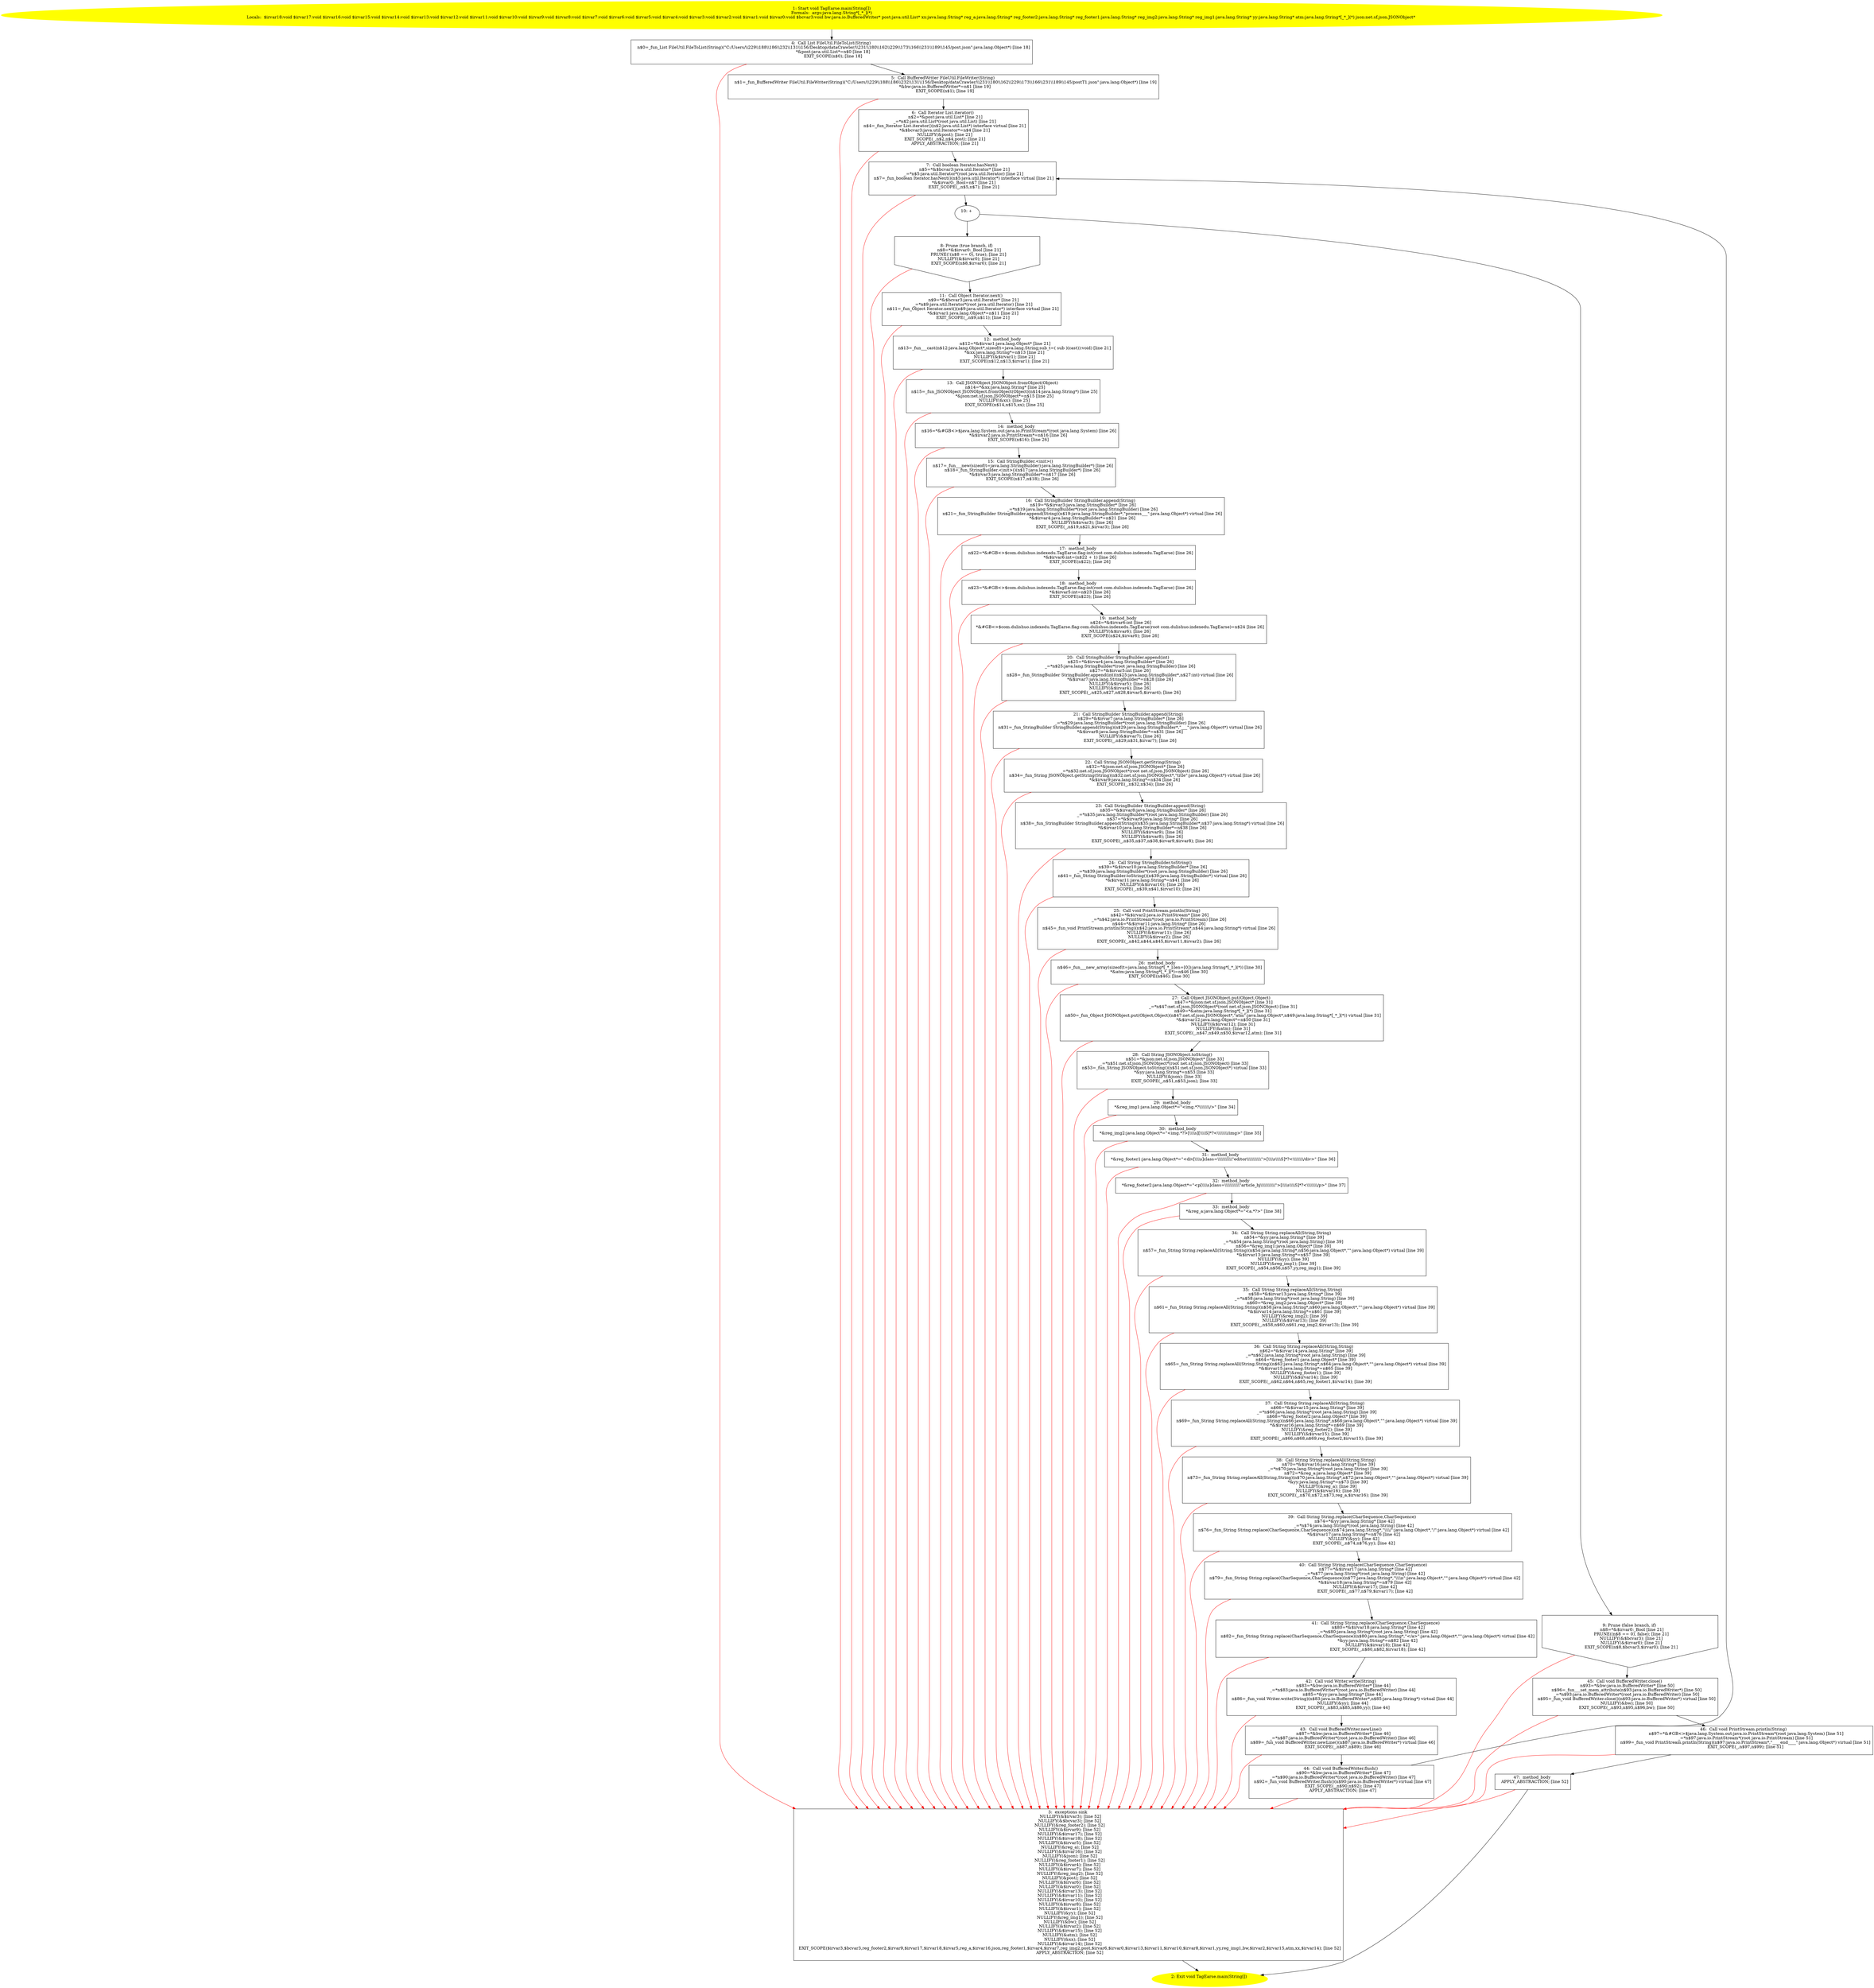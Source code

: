 /* @generated */
digraph cfg {
"com.dulishuo.indexedu.TagEarse.main(java.lang.String[]):void.7f8339c2aa1de65d2ee0677dfab928bf_1" [label="1: Start void TagEarse.main(String[])\nFormals:  args:java.lang.String*[_*_](*)\nLocals:  $irvar18:void $irvar17:void $irvar16:void $irvar15:void $irvar14:void $irvar13:void $irvar12:void $irvar11:void $irvar10:void $irvar9:void $irvar8:void $irvar7:void $irvar6:void $irvar5:void $irvar4:void $irvar3:void $irvar2:void $irvar1:void $irvar0:void $bcvar3:void bw:java.io.BufferedWriter* post:java.util.List* xx:java.lang.String* reg_a:java.lang.String* reg_footer2:java.lang.String* reg_footer1:java.lang.String* reg_img2:java.lang.String* reg_img1:java.lang.String* yy:java.lang.String* atm:java.lang.String*[_*_](*) json:net.sf.json.JSONObject* \n  " color=yellow style=filled]
	

	 "com.dulishuo.indexedu.TagEarse.main(java.lang.String[]):void.7f8339c2aa1de65d2ee0677dfab928bf_1" -> "com.dulishuo.indexedu.TagEarse.main(java.lang.String[]):void.7f8339c2aa1de65d2ee0677dfab928bf_4" ;
"com.dulishuo.indexedu.TagEarse.main(java.lang.String[]):void.7f8339c2aa1de65d2ee0677dfab928bf_2" [label="2: Exit void TagEarse.main(String[]) \n  " color=yellow style=filled]
	

"com.dulishuo.indexedu.TagEarse.main(java.lang.String[]):void.7f8339c2aa1de65d2ee0677dfab928bf_3" [label="3:  exceptions sink \n   NULLIFY(&$irvar3); [line 52]\n  NULLIFY(&$bcvar3); [line 52]\n  NULLIFY(&reg_footer2); [line 52]\n  NULLIFY(&$irvar9); [line 52]\n  NULLIFY(&$irvar17); [line 52]\n  NULLIFY(&$irvar18); [line 52]\n  NULLIFY(&$irvar5); [line 52]\n  NULLIFY(&reg_a); [line 52]\n  NULLIFY(&$irvar16); [line 52]\n  NULLIFY(&json); [line 52]\n  NULLIFY(&reg_footer1); [line 52]\n  NULLIFY(&$irvar4); [line 52]\n  NULLIFY(&$irvar7); [line 52]\n  NULLIFY(&reg_img2); [line 52]\n  NULLIFY(&post); [line 52]\n  NULLIFY(&$irvar6); [line 52]\n  NULLIFY(&$irvar0); [line 52]\n  NULLIFY(&$irvar13); [line 52]\n  NULLIFY(&$irvar11); [line 52]\n  NULLIFY(&$irvar10); [line 52]\n  NULLIFY(&$irvar8); [line 52]\n  NULLIFY(&$irvar1); [line 52]\n  NULLIFY(&yy); [line 52]\n  NULLIFY(&reg_img1); [line 52]\n  NULLIFY(&bw); [line 52]\n  NULLIFY(&$irvar2); [line 52]\n  NULLIFY(&$irvar15); [line 52]\n  NULLIFY(&atm); [line 52]\n  NULLIFY(&xx); [line 52]\n  NULLIFY(&$irvar14); [line 52]\n  EXIT_SCOPE($irvar3,$bcvar3,reg_footer2,$irvar9,$irvar17,$irvar18,$irvar5,reg_a,$irvar16,json,reg_footer1,$irvar4,$irvar7,reg_img2,post,$irvar6,$irvar0,$irvar13,$irvar11,$irvar10,$irvar8,$irvar1,yy,reg_img1,bw,$irvar2,$irvar15,atm,xx,$irvar14); [line 52]\n  APPLY_ABSTRACTION; [line 52]\n " shape="box"]
	

	 "com.dulishuo.indexedu.TagEarse.main(java.lang.String[]):void.7f8339c2aa1de65d2ee0677dfab928bf_3" -> "com.dulishuo.indexedu.TagEarse.main(java.lang.String[]):void.7f8339c2aa1de65d2ee0677dfab928bf_2" ;
"com.dulishuo.indexedu.TagEarse.main(java.lang.String[]):void.7f8339c2aa1de65d2ee0677dfab928bf_4" [label="4:  Call List FileUtil.FileToList(String) \n   n$0=_fun_List FileUtil.FileToList(String)(\"C:/Users/\\\\229\\\\188\\\\186\\\\232\\\\131\\\\156/Desktop/dataCrawler/\\\\231\\\\180\\\\162\\\\229\\\\173\\\\166\\\\231\\\\189\\\\145/post.json\":java.lang.Object*) [line 18]\n  *&post:java.util.List*=n$0 [line 18]\n  EXIT_SCOPE(n$0); [line 18]\n " shape="box"]
	

	 "com.dulishuo.indexedu.TagEarse.main(java.lang.String[]):void.7f8339c2aa1de65d2ee0677dfab928bf_4" -> "com.dulishuo.indexedu.TagEarse.main(java.lang.String[]):void.7f8339c2aa1de65d2ee0677dfab928bf_5" ;
	 "com.dulishuo.indexedu.TagEarse.main(java.lang.String[]):void.7f8339c2aa1de65d2ee0677dfab928bf_4" -> "com.dulishuo.indexedu.TagEarse.main(java.lang.String[]):void.7f8339c2aa1de65d2ee0677dfab928bf_3" [color="red" ];
"com.dulishuo.indexedu.TagEarse.main(java.lang.String[]):void.7f8339c2aa1de65d2ee0677dfab928bf_5" [label="5:  Call BufferedWriter FileUtil.FileWriter(String) \n   n$1=_fun_BufferedWriter FileUtil.FileWriter(String)(\"C:/Users/\\\\229\\\\188\\\\186\\\\232\\\\131\\\\156/Desktop/dataCrawler/\\\\231\\\\180\\\\162\\\\229\\\\173\\\\166\\\\231\\\\189\\\\145/postT1.json\":java.lang.Object*) [line 19]\n  *&bw:java.io.BufferedWriter*=n$1 [line 19]\n  EXIT_SCOPE(n$1); [line 19]\n " shape="box"]
	

	 "com.dulishuo.indexedu.TagEarse.main(java.lang.String[]):void.7f8339c2aa1de65d2ee0677dfab928bf_5" -> "com.dulishuo.indexedu.TagEarse.main(java.lang.String[]):void.7f8339c2aa1de65d2ee0677dfab928bf_6" ;
	 "com.dulishuo.indexedu.TagEarse.main(java.lang.String[]):void.7f8339c2aa1de65d2ee0677dfab928bf_5" -> "com.dulishuo.indexedu.TagEarse.main(java.lang.String[]):void.7f8339c2aa1de65d2ee0677dfab928bf_3" [color="red" ];
"com.dulishuo.indexedu.TagEarse.main(java.lang.String[]):void.7f8339c2aa1de65d2ee0677dfab928bf_6" [label="6:  Call Iterator List.iterator() \n   n$2=*&post:java.util.List* [line 21]\n  _=*n$2:java.util.List*(root java.util.List) [line 21]\n  n$4=_fun_Iterator List.iterator()(n$2:java.util.List*) interface virtual [line 21]\n  *&$bcvar3:java.util.Iterator*=n$4 [line 21]\n  NULLIFY(&post); [line 21]\n  EXIT_SCOPE(_,n$2,n$4,post); [line 21]\n  APPLY_ABSTRACTION; [line 21]\n " shape="box"]
	

	 "com.dulishuo.indexedu.TagEarse.main(java.lang.String[]):void.7f8339c2aa1de65d2ee0677dfab928bf_6" -> "com.dulishuo.indexedu.TagEarse.main(java.lang.String[]):void.7f8339c2aa1de65d2ee0677dfab928bf_7" ;
	 "com.dulishuo.indexedu.TagEarse.main(java.lang.String[]):void.7f8339c2aa1de65d2ee0677dfab928bf_6" -> "com.dulishuo.indexedu.TagEarse.main(java.lang.String[]):void.7f8339c2aa1de65d2ee0677dfab928bf_3" [color="red" ];
"com.dulishuo.indexedu.TagEarse.main(java.lang.String[]):void.7f8339c2aa1de65d2ee0677dfab928bf_7" [label="7:  Call boolean Iterator.hasNext() \n   n$5=*&$bcvar3:java.util.Iterator* [line 21]\n  _=*n$5:java.util.Iterator*(root java.util.Iterator) [line 21]\n  n$7=_fun_boolean Iterator.hasNext()(n$5:java.util.Iterator*) interface virtual [line 21]\n  *&$irvar0:_Bool=n$7 [line 21]\n  EXIT_SCOPE(_,n$5,n$7); [line 21]\n " shape="box"]
	

	 "com.dulishuo.indexedu.TagEarse.main(java.lang.String[]):void.7f8339c2aa1de65d2ee0677dfab928bf_7" -> "com.dulishuo.indexedu.TagEarse.main(java.lang.String[]):void.7f8339c2aa1de65d2ee0677dfab928bf_10" ;
	 "com.dulishuo.indexedu.TagEarse.main(java.lang.String[]):void.7f8339c2aa1de65d2ee0677dfab928bf_7" -> "com.dulishuo.indexedu.TagEarse.main(java.lang.String[]):void.7f8339c2aa1de65d2ee0677dfab928bf_3" [color="red" ];
"com.dulishuo.indexedu.TagEarse.main(java.lang.String[]):void.7f8339c2aa1de65d2ee0677dfab928bf_8" [label="8: Prune (true branch, if) \n   n$8=*&$irvar0:_Bool [line 21]\n  PRUNE(!(n$8 == 0), true); [line 21]\n  NULLIFY(&$irvar0); [line 21]\n  EXIT_SCOPE(n$8,$irvar0); [line 21]\n " shape="invhouse"]
	

	 "com.dulishuo.indexedu.TagEarse.main(java.lang.String[]):void.7f8339c2aa1de65d2ee0677dfab928bf_8" -> "com.dulishuo.indexedu.TagEarse.main(java.lang.String[]):void.7f8339c2aa1de65d2ee0677dfab928bf_11" ;
	 "com.dulishuo.indexedu.TagEarse.main(java.lang.String[]):void.7f8339c2aa1de65d2ee0677dfab928bf_8" -> "com.dulishuo.indexedu.TagEarse.main(java.lang.String[]):void.7f8339c2aa1de65d2ee0677dfab928bf_3" [color="red" ];
"com.dulishuo.indexedu.TagEarse.main(java.lang.String[]):void.7f8339c2aa1de65d2ee0677dfab928bf_9" [label="9: Prune (false branch, if) \n   n$8=*&$irvar0:_Bool [line 21]\n  PRUNE((n$8 == 0), false); [line 21]\n  NULLIFY(&$bcvar3); [line 21]\n  NULLIFY(&$irvar0); [line 21]\n  EXIT_SCOPE(n$8,$bcvar3,$irvar0); [line 21]\n " shape="invhouse"]
	

	 "com.dulishuo.indexedu.TagEarse.main(java.lang.String[]):void.7f8339c2aa1de65d2ee0677dfab928bf_9" -> "com.dulishuo.indexedu.TagEarse.main(java.lang.String[]):void.7f8339c2aa1de65d2ee0677dfab928bf_45" ;
	 "com.dulishuo.indexedu.TagEarse.main(java.lang.String[]):void.7f8339c2aa1de65d2ee0677dfab928bf_9" -> "com.dulishuo.indexedu.TagEarse.main(java.lang.String[]):void.7f8339c2aa1de65d2ee0677dfab928bf_3" [color="red" ];
"com.dulishuo.indexedu.TagEarse.main(java.lang.String[]):void.7f8339c2aa1de65d2ee0677dfab928bf_10" [label="10: + \n  " ]
	

	 "com.dulishuo.indexedu.TagEarse.main(java.lang.String[]):void.7f8339c2aa1de65d2ee0677dfab928bf_10" -> "com.dulishuo.indexedu.TagEarse.main(java.lang.String[]):void.7f8339c2aa1de65d2ee0677dfab928bf_8" ;
	 "com.dulishuo.indexedu.TagEarse.main(java.lang.String[]):void.7f8339c2aa1de65d2ee0677dfab928bf_10" -> "com.dulishuo.indexedu.TagEarse.main(java.lang.String[]):void.7f8339c2aa1de65d2ee0677dfab928bf_9" ;
"com.dulishuo.indexedu.TagEarse.main(java.lang.String[]):void.7f8339c2aa1de65d2ee0677dfab928bf_11" [label="11:  Call Object Iterator.next() \n   n$9=*&$bcvar3:java.util.Iterator* [line 21]\n  _=*n$9:java.util.Iterator*(root java.util.Iterator) [line 21]\n  n$11=_fun_Object Iterator.next()(n$9:java.util.Iterator*) interface virtual [line 21]\n  *&$irvar1:java.lang.Object*=n$11 [line 21]\n  EXIT_SCOPE(_,n$9,n$11); [line 21]\n " shape="box"]
	

	 "com.dulishuo.indexedu.TagEarse.main(java.lang.String[]):void.7f8339c2aa1de65d2ee0677dfab928bf_11" -> "com.dulishuo.indexedu.TagEarse.main(java.lang.String[]):void.7f8339c2aa1de65d2ee0677dfab928bf_12" ;
	 "com.dulishuo.indexedu.TagEarse.main(java.lang.String[]):void.7f8339c2aa1de65d2ee0677dfab928bf_11" -> "com.dulishuo.indexedu.TagEarse.main(java.lang.String[]):void.7f8339c2aa1de65d2ee0677dfab928bf_3" [color="red" ];
"com.dulishuo.indexedu.TagEarse.main(java.lang.String[]):void.7f8339c2aa1de65d2ee0677dfab928bf_12" [label="12:  method_body \n   n$12=*&$irvar1:java.lang.Object* [line 21]\n  n$13=_fun___cast(n$12:java.lang.Object*,sizeof(t=java.lang.String;sub_t=( sub )(cast)):void) [line 21]\n  *&xx:java.lang.String*=n$13 [line 21]\n  NULLIFY(&$irvar1); [line 21]\n  EXIT_SCOPE(n$12,n$13,$irvar1); [line 21]\n " shape="box"]
	

	 "com.dulishuo.indexedu.TagEarse.main(java.lang.String[]):void.7f8339c2aa1de65d2ee0677dfab928bf_12" -> "com.dulishuo.indexedu.TagEarse.main(java.lang.String[]):void.7f8339c2aa1de65d2ee0677dfab928bf_13" ;
	 "com.dulishuo.indexedu.TagEarse.main(java.lang.String[]):void.7f8339c2aa1de65d2ee0677dfab928bf_12" -> "com.dulishuo.indexedu.TagEarse.main(java.lang.String[]):void.7f8339c2aa1de65d2ee0677dfab928bf_3" [color="red" ];
"com.dulishuo.indexedu.TagEarse.main(java.lang.String[]):void.7f8339c2aa1de65d2ee0677dfab928bf_13" [label="13:  Call JSONObject JSONObject.fromObject(Object) \n   n$14=*&xx:java.lang.String* [line 25]\n  n$15=_fun_JSONObject JSONObject.fromObject(Object)(n$14:java.lang.String*) [line 25]\n  *&json:net.sf.json.JSONObject*=n$15 [line 25]\n  NULLIFY(&xx); [line 25]\n  EXIT_SCOPE(n$14,n$15,xx); [line 25]\n " shape="box"]
	

	 "com.dulishuo.indexedu.TagEarse.main(java.lang.String[]):void.7f8339c2aa1de65d2ee0677dfab928bf_13" -> "com.dulishuo.indexedu.TagEarse.main(java.lang.String[]):void.7f8339c2aa1de65d2ee0677dfab928bf_14" ;
	 "com.dulishuo.indexedu.TagEarse.main(java.lang.String[]):void.7f8339c2aa1de65d2ee0677dfab928bf_13" -> "com.dulishuo.indexedu.TagEarse.main(java.lang.String[]):void.7f8339c2aa1de65d2ee0677dfab928bf_3" [color="red" ];
"com.dulishuo.indexedu.TagEarse.main(java.lang.String[]):void.7f8339c2aa1de65d2ee0677dfab928bf_14" [label="14:  method_body \n   n$16=*&#GB<>$java.lang.System.out:java.io.PrintStream*(root java.lang.System) [line 26]\n  *&$irvar2:java.io.PrintStream*=n$16 [line 26]\n  EXIT_SCOPE(n$16); [line 26]\n " shape="box"]
	

	 "com.dulishuo.indexedu.TagEarse.main(java.lang.String[]):void.7f8339c2aa1de65d2ee0677dfab928bf_14" -> "com.dulishuo.indexedu.TagEarse.main(java.lang.String[]):void.7f8339c2aa1de65d2ee0677dfab928bf_15" ;
	 "com.dulishuo.indexedu.TagEarse.main(java.lang.String[]):void.7f8339c2aa1de65d2ee0677dfab928bf_14" -> "com.dulishuo.indexedu.TagEarse.main(java.lang.String[]):void.7f8339c2aa1de65d2ee0677dfab928bf_3" [color="red" ];
"com.dulishuo.indexedu.TagEarse.main(java.lang.String[]):void.7f8339c2aa1de65d2ee0677dfab928bf_15" [label="15:  Call StringBuilder.<init>() \n   n$17=_fun___new(sizeof(t=java.lang.StringBuilder):java.lang.StringBuilder*) [line 26]\n  n$18=_fun_StringBuilder.<init>()(n$17:java.lang.StringBuilder*) [line 26]\n  *&$irvar3:java.lang.StringBuilder*=n$17 [line 26]\n  EXIT_SCOPE(n$17,n$18); [line 26]\n " shape="box"]
	

	 "com.dulishuo.indexedu.TagEarse.main(java.lang.String[]):void.7f8339c2aa1de65d2ee0677dfab928bf_15" -> "com.dulishuo.indexedu.TagEarse.main(java.lang.String[]):void.7f8339c2aa1de65d2ee0677dfab928bf_16" ;
	 "com.dulishuo.indexedu.TagEarse.main(java.lang.String[]):void.7f8339c2aa1de65d2ee0677dfab928bf_15" -> "com.dulishuo.indexedu.TagEarse.main(java.lang.String[]):void.7f8339c2aa1de65d2ee0677dfab928bf_3" [color="red" ];
"com.dulishuo.indexedu.TagEarse.main(java.lang.String[]):void.7f8339c2aa1de65d2ee0677dfab928bf_16" [label="16:  Call StringBuilder StringBuilder.append(String) \n   n$19=*&$irvar3:java.lang.StringBuilder* [line 26]\n  _=*n$19:java.lang.StringBuilder*(root java.lang.StringBuilder) [line 26]\n  n$21=_fun_StringBuilder StringBuilder.append(String)(n$19:java.lang.StringBuilder*,\"process___\":java.lang.Object*) virtual [line 26]\n  *&$irvar4:java.lang.StringBuilder*=n$21 [line 26]\n  NULLIFY(&$irvar3); [line 26]\n  EXIT_SCOPE(_,n$19,n$21,$irvar3); [line 26]\n " shape="box"]
	

	 "com.dulishuo.indexedu.TagEarse.main(java.lang.String[]):void.7f8339c2aa1de65d2ee0677dfab928bf_16" -> "com.dulishuo.indexedu.TagEarse.main(java.lang.String[]):void.7f8339c2aa1de65d2ee0677dfab928bf_17" ;
	 "com.dulishuo.indexedu.TagEarse.main(java.lang.String[]):void.7f8339c2aa1de65d2ee0677dfab928bf_16" -> "com.dulishuo.indexedu.TagEarse.main(java.lang.String[]):void.7f8339c2aa1de65d2ee0677dfab928bf_3" [color="red" ];
"com.dulishuo.indexedu.TagEarse.main(java.lang.String[]):void.7f8339c2aa1de65d2ee0677dfab928bf_17" [label="17:  method_body \n   n$22=*&#GB<>$com.dulishuo.indexedu.TagEarse.flag:int(root com.dulishuo.indexedu.TagEarse) [line 26]\n  *&$irvar6:int=(n$22 + 1) [line 26]\n  EXIT_SCOPE(n$22); [line 26]\n " shape="box"]
	

	 "com.dulishuo.indexedu.TagEarse.main(java.lang.String[]):void.7f8339c2aa1de65d2ee0677dfab928bf_17" -> "com.dulishuo.indexedu.TagEarse.main(java.lang.String[]):void.7f8339c2aa1de65d2ee0677dfab928bf_18" ;
	 "com.dulishuo.indexedu.TagEarse.main(java.lang.String[]):void.7f8339c2aa1de65d2ee0677dfab928bf_17" -> "com.dulishuo.indexedu.TagEarse.main(java.lang.String[]):void.7f8339c2aa1de65d2ee0677dfab928bf_3" [color="red" ];
"com.dulishuo.indexedu.TagEarse.main(java.lang.String[]):void.7f8339c2aa1de65d2ee0677dfab928bf_18" [label="18:  method_body \n   n$23=*&#GB<>$com.dulishuo.indexedu.TagEarse.flag:int(root com.dulishuo.indexedu.TagEarse) [line 26]\n  *&$irvar5:int=n$23 [line 26]\n  EXIT_SCOPE(n$23); [line 26]\n " shape="box"]
	

	 "com.dulishuo.indexedu.TagEarse.main(java.lang.String[]):void.7f8339c2aa1de65d2ee0677dfab928bf_18" -> "com.dulishuo.indexedu.TagEarse.main(java.lang.String[]):void.7f8339c2aa1de65d2ee0677dfab928bf_19" ;
	 "com.dulishuo.indexedu.TagEarse.main(java.lang.String[]):void.7f8339c2aa1de65d2ee0677dfab928bf_18" -> "com.dulishuo.indexedu.TagEarse.main(java.lang.String[]):void.7f8339c2aa1de65d2ee0677dfab928bf_3" [color="red" ];
"com.dulishuo.indexedu.TagEarse.main(java.lang.String[]):void.7f8339c2aa1de65d2ee0677dfab928bf_19" [label="19:  method_body \n   n$24=*&$irvar6:int [line 26]\n  *&#GB<>$com.dulishuo.indexedu.TagEarse.flag:com.dulishuo.indexedu.TagEarse(root com.dulishuo.indexedu.TagEarse)=n$24 [line 26]\n  NULLIFY(&$irvar6); [line 26]\n  EXIT_SCOPE(n$24,$irvar6); [line 26]\n " shape="box"]
	

	 "com.dulishuo.indexedu.TagEarse.main(java.lang.String[]):void.7f8339c2aa1de65d2ee0677dfab928bf_19" -> "com.dulishuo.indexedu.TagEarse.main(java.lang.String[]):void.7f8339c2aa1de65d2ee0677dfab928bf_20" ;
	 "com.dulishuo.indexedu.TagEarse.main(java.lang.String[]):void.7f8339c2aa1de65d2ee0677dfab928bf_19" -> "com.dulishuo.indexedu.TagEarse.main(java.lang.String[]):void.7f8339c2aa1de65d2ee0677dfab928bf_3" [color="red" ];
"com.dulishuo.indexedu.TagEarse.main(java.lang.String[]):void.7f8339c2aa1de65d2ee0677dfab928bf_20" [label="20:  Call StringBuilder StringBuilder.append(int) \n   n$25=*&$irvar4:java.lang.StringBuilder* [line 26]\n  _=*n$25:java.lang.StringBuilder*(root java.lang.StringBuilder) [line 26]\n  n$27=*&$irvar5:int [line 26]\n  n$28=_fun_StringBuilder StringBuilder.append(int)(n$25:java.lang.StringBuilder*,n$27:int) virtual [line 26]\n  *&$irvar7:java.lang.StringBuilder*=n$28 [line 26]\n  NULLIFY(&$irvar5); [line 26]\n  NULLIFY(&$irvar4); [line 26]\n  EXIT_SCOPE(_,n$25,n$27,n$28,$irvar5,$irvar4); [line 26]\n " shape="box"]
	

	 "com.dulishuo.indexedu.TagEarse.main(java.lang.String[]):void.7f8339c2aa1de65d2ee0677dfab928bf_20" -> "com.dulishuo.indexedu.TagEarse.main(java.lang.String[]):void.7f8339c2aa1de65d2ee0677dfab928bf_21" ;
	 "com.dulishuo.indexedu.TagEarse.main(java.lang.String[]):void.7f8339c2aa1de65d2ee0677dfab928bf_20" -> "com.dulishuo.indexedu.TagEarse.main(java.lang.String[]):void.7f8339c2aa1de65d2ee0677dfab928bf_3" [color="red" ];
"com.dulishuo.indexedu.TagEarse.main(java.lang.String[]):void.7f8339c2aa1de65d2ee0677dfab928bf_21" [label="21:  Call StringBuilder StringBuilder.append(String) \n   n$29=*&$irvar7:java.lang.StringBuilder* [line 26]\n  _=*n$29:java.lang.StringBuilder*(root java.lang.StringBuilder) [line 26]\n  n$31=_fun_StringBuilder StringBuilder.append(String)(n$29:java.lang.StringBuilder*,\"___\":java.lang.Object*) virtual [line 26]\n  *&$irvar8:java.lang.StringBuilder*=n$31 [line 26]\n  NULLIFY(&$irvar7); [line 26]\n  EXIT_SCOPE(_,n$29,n$31,$irvar7); [line 26]\n " shape="box"]
	

	 "com.dulishuo.indexedu.TagEarse.main(java.lang.String[]):void.7f8339c2aa1de65d2ee0677dfab928bf_21" -> "com.dulishuo.indexedu.TagEarse.main(java.lang.String[]):void.7f8339c2aa1de65d2ee0677dfab928bf_22" ;
	 "com.dulishuo.indexedu.TagEarse.main(java.lang.String[]):void.7f8339c2aa1de65d2ee0677dfab928bf_21" -> "com.dulishuo.indexedu.TagEarse.main(java.lang.String[]):void.7f8339c2aa1de65d2ee0677dfab928bf_3" [color="red" ];
"com.dulishuo.indexedu.TagEarse.main(java.lang.String[]):void.7f8339c2aa1de65d2ee0677dfab928bf_22" [label="22:  Call String JSONObject.getString(String) \n   n$32=*&json:net.sf.json.JSONObject* [line 26]\n  _=*n$32:net.sf.json.JSONObject*(root net.sf.json.JSONObject) [line 26]\n  n$34=_fun_String JSONObject.getString(String)(n$32:net.sf.json.JSONObject*,\"title\":java.lang.Object*) virtual [line 26]\n  *&$irvar9:java.lang.String*=n$34 [line 26]\n  EXIT_SCOPE(_,n$32,n$34); [line 26]\n " shape="box"]
	

	 "com.dulishuo.indexedu.TagEarse.main(java.lang.String[]):void.7f8339c2aa1de65d2ee0677dfab928bf_22" -> "com.dulishuo.indexedu.TagEarse.main(java.lang.String[]):void.7f8339c2aa1de65d2ee0677dfab928bf_23" ;
	 "com.dulishuo.indexedu.TagEarse.main(java.lang.String[]):void.7f8339c2aa1de65d2ee0677dfab928bf_22" -> "com.dulishuo.indexedu.TagEarse.main(java.lang.String[]):void.7f8339c2aa1de65d2ee0677dfab928bf_3" [color="red" ];
"com.dulishuo.indexedu.TagEarse.main(java.lang.String[]):void.7f8339c2aa1de65d2ee0677dfab928bf_23" [label="23:  Call StringBuilder StringBuilder.append(String) \n   n$35=*&$irvar8:java.lang.StringBuilder* [line 26]\n  _=*n$35:java.lang.StringBuilder*(root java.lang.StringBuilder) [line 26]\n  n$37=*&$irvar9:java.lang.String* [line 26]\n  n$38=_fun_StringBuilder StringBuilder.append(String)(n$35:java.lang.StringBuilder*,n$37:java.lang.String*) virtual [line 26]\n  *&$irvar10:java.lang.StringBuilder*=n$38 [line 26]\n  NULLIFY(&$irvar9); [line 26]\n  NULLIFY(&$irvar8); [line 26]\n  EXIT_SCOPE(_,n$35,n$37,n$38,$irvar9,$irvar8); [line 26]\n " shape="box"]
	

	 "com.dulishuo.indexedu.TagEarse.main(java.lang.String[]):void.7f8339c2aa1de65d2ee0677dfab928bf_23" -> "com.dulishuo.indexedu.TagEarse.main(java.lang.String[]):void.7f8339c2aa1de65d2ee0677dfab928bf_24" ;
	 "com.dulishuo.indexedu.TagEarse.main(java.lang.String[]):void.7f8339c2aa1de65d2ee0677dfab928bf_23" -> "com.dulishuo.indexedu.TagEarse.main(java.lang.String[]):void.7f8339c2aa1de65d2ee0677dfab928bf_3" [color="red" ];
"com.dulishuo.indexedu.TagEarse.main(java.lang.String[]):void.7f8339c2aa1de65d2ee0677dfab928bf_24" [label="24:  Call String StringBuilder.toString() \n   n$39=*&$irvar10:java.lang.StringBuilder* [line 26]\n  _=*n$39:java.lang.StringBuilder*(root java.lang.StringBuilder) [line 26]\n  n$41=_fun_String StringBuilder.toString()(n$39:java.lang.StringBuilder*) virtual [line 26]\n  *&$irvar11:java.lang.String*=n$41 [line 26]\n  NULLIFY(&$irvar10); [line 26]\n  EXIT_SCOPE(_,n$39,n$41,$irvar10); [line 26]\n " shape="box"]
	

	 "com.dulishuo.indexedu.TagEarse.main(java.lang.String[]):void.7f8339c2aa1de65d2ee0677dfab928bf_24" -> "com.dulishuo.indexedu.TagEarse.main(java.lang.String[]):void.7f8339c2aa1de65d2ee0677dfab928bf_25" ;
	 "com.dulishuo.indexedu.TagEarse.main(java.lang.String[]):void.7f8339c2aa1de65d2ee0677dfab928bf_24" -> "com.dulishuo.indexedu.TagEarse.main(java.lang.String[]):void.7f8339c2aa1de65d2ee0677dfab928bf_3" [color="red" ];
"com.dulishuo.indexedu.TagEarse.main(java.lang.String[]):void.7f8339c2aa1de65d2ee0677dfab928bf_25" [label="25:  Call void PrintStream.println(String) \n   n$42=*&$irvar2:java.io.PrintStream* [line 26]\n  _=*n$42:java.io.PrintStream*(root java.io.PrintStream) [line 26]\n  n$44=*&$irvar11:java.lang.String* [line 26]\n  n$45=_fun_void PrintStream.println(String)(n$42:java.io.PrintStream*,n$44:java.lang.String*) virtual [line 26]\n  NULLIFY(&$irvar11); [line 26]\n  NULLIFY(&$irvar2); [line 26]\n  EXIT_SCOPE(_,n$42,n$44,n$45,$irvar11,$irvar2); [line 26]\n " shape="box"]
	

	 "com.dulishuo.indexedu.TagEarse.main(java.lang.String[]):void.7f8339c2aa1de65d2ee0677dfab928bf_25" -> "com.dulishuo.indexedu.TagEarse.main(java.lang.String[]):void.7f8339c2aa1de65d2ee0677dfab928bf_26" ;
	 "com.dulishuo.indexedu.TagEarse.main(java.lang.String[]):void.7f8339c2aa1de65d2ee0677dfab928bf_25" -> "com.dulishuo.indexedu.TagEarse.main(java.lang.String[]):void.7f8339c2aa1de65d2ee0677dfab928bf_3" [color="red" ];
"com.dulishuo.indexedu.TagEarse.main(java.lang.String[]):void.7f8339c2aa1de65d2ee0677dfab928bf_26" [label="26:  method_body \n   n$46=_fun___new_array(sizeof(t=java.lang.String*[_*_];len=[0]):java.lang.String*[_*_](*)) [line 30]\n  *&atm:java.lang.String*[_*_](*)=n$46 [line 30]\n  EXIT_SCOPE(n$46); [line 30]\n " shape="box"]
	

	 "com.dulishuo.indexedu.TagEarse.main(java.lang.String[]):void.7f8339c2aa1de65d2ee0677dfab928bf_26" -> "com.dulishuo.indexedu.TagEarse.main(java.lang.String[]):void.7f8339c2aa1de65d2ee0677dfab928bf_27" ;
	 "com.dulishuo.indexedu.TagEarse.main(java.lang.String[]):void.7f8339c2aa1de65d2ee0677dfab928bf_26" -> "com.dulishuo.indexedu.TagEarse.main(java.lang.String[]):void.7f8339c2aa1de65d2ee0677dfab928bf_3" [color="red" ];
"com.dulishuo.indexedu.TagEarse.main(java.lang.String[]):void.7f8339c2aa1de65d2ee0677dfab928bf_27" [label="27:  Call Object JSONObject.put(Object,Object) \n   n$47=*&json:net.sf.json.JSONObject* [line 31]\n  _=*n$47:net.sf.json.JSONObject*(root net.sf.json.JSONObject) [line 31]\n  n$49=*&atm:java.lang.String*[_*_](*) [line 31]\n  n$50=_fun_Object JSONObject.put(Object,Object)(n$47:net.sf.json.JSONObject*,\"atm\":java.lang.Object*,n$49:java.lang.String*[_*_](*)) virtual [line 31]\n  *&$irvar12:java.lang.Object*=n$50 [line 31]\n  NULLIFY(&$irvar12); [line 31]\n  NULLIFY(&atm); [line 31]\n  EXIT_SCOPE(_,n$47,n$49,n$50,$irvar12,atm); [line 31]\n " shape="box"]
	

	 "com.dulishuo.indexedu.TagEarse.main(java.lang.String[]):void.7f8339c2aa1de65d2ee0677dfab928bf_27" -> "com.dulishuo.indexedu.TagEarse.main(java.lang.String[]):void.7f8339c2aa1de65d2ee0677dfab928bf_28" ;
	 "com.dulishuo.indexedu.TagEarse.main(java.lang.String[]):void.7f8339c2aa1de65d2ee0677dfab928bf_27" -> "com.dulishuo.indexedu.TagEarse.main(java.lang.String[]):void.7f8339c2aa1de65d2ee0677dfab928bf_3" [color="red" ];
"com.dulishuo.indexedu.TagEarse.main(java.lang.String[]):void.7f8339c2aa1de65d2ee0677dfab928bf_28" [label="28:  Call String JSONObject.toString() \n   n$51=*&json:net.sf.json.JSONObject* [line 33]\n  _=*n$51:net.sf.json.JSONObject*(root net.sf.json.JSONObject) [line 33]\n  n$53=_fun_String JSONObject.toString()(n$51:net.sf.json.JSONObject*) virtual [line 33]\n  *&yy:java.lang.String*=n$53 [line 33]\n  NULLIFY(&json); [line 33]\n  EXIT_SCOPE(_,n$51,n$53,json); [line 33]\n " shape="box"]
	

	 "com.dulishuo.indexedu.TagEarse.main(java.lang.String[]):void.7f8339c2aa1de65d2ee0677dfab928bf_28" -> "com.dulishuo.indexedu.TagEarse.main(java.lang.String[]):void.7f8339c2aa1de65d2ee0677dfab928bf_29" ;
	 "com.dulishuo.indexedu.TagEarse.main(java.lang.String[]):void.7f8339c2aa1de65d2ee0677dfab928bf_28" -> "com.dulishuo.indexedu.TagEarse.main(java.lang.String[]):void.7f8339c2aa1de65d2ee0677dfab928bf_3" [color="red" ];
"com.dulishuo.indexedu.TagEarse.main(java.lang.String[]):void.7f8339c2aa1de65d2ee0677dfab928bf_29" [label="29:  method_body \n   *&reg_img1:java.lang.Object*=\"<img.*?\\\\\\\\\\\\\\\\/>\" [line 34]\n " shape="box"]
	

	 "com.dulishuo.indexedu.TagEarse.main(java.lang.String[]):void.7f8339c2aa1de65d2ee0677dfab928bf_29" -> "com.dulishuo.indexedu.TagEarse.main(java.lang.String[]):void.7f8339c2aa1de65d2ee0677dfab928bf_30" ;
	 "com.dulishuo.indexedu.TagEarse.main(java.lang.String[]):void.7f8339c2aa1de65d2ee0677dfab928bf_29" -> "com.dulishuo.indexedu.TagEarse.main(java.lang.String[]):void.7f8339c2aa1de65d2ee0677dfab928bf_3" [color="red" ];
"com.dulishuo.indexedu.TagEarse.main(java.lang.String[]):void.7f8339c2aa1de65d2ee0677dfab928bf_30" [label="30:  method_body \n   *&reg_img2:java.lang.Object*=\"<img.*?>[\\\\\\\\s][\\\\\\\\S]*?<\\\\\\\\\\\\\\\\/img>\" [line 35]\n " shape="box"]
	

	 "com.dulishuo.indexedu.TagEarse.main(java.lang.String[]):void.7f8339c2aa1de65d2ee0677dfab928bf_30" -> "com.dulishuo.indexedu.TagEarse.main(java.lang.String[]):void.7f8339c2aa1de65d2ee0677dfab928bf_31" ;
	 "com.dulishuo.indexedu.TagEarse.main(java.lang.String[]):void.7f8339c2aa1de65d2ee0677dfab928bf_30" -> "com.dulishuo.indexedu.TagEarse.main(java.lang.String[]):void.7f8339c2aa1de65d2ee0677dfab928bf_3" [color="red" ];
"com.dulishuo.indexedu.TagEarse.main(java.lang.String[]):void.7f8339c2aa1de65d2ee0677dfab928bf_31" [label="31:  method_body \n   *&reg_footer1:java.lang.Object*=\"<div[\\\\\\\\s]class=\\\\\\\\\\\\\\\\\\\\\\\"editor\\\\\\\\\\\\\\\\\\\\\\\">[\\\\\\\\s\\\\\\\\S]*?<\\\\\\\\\\\\\\\\/div>\" [line 36]\n " shape="box"]
	

	 "com.dulishuo.indexedu.TagEarse.main(java.lang.String[]):void.7f8339c2aa1de65d2ee0677dfab928bf_31" -> "com.dulishuo.indexedu.TagEarse.main(java.lang.String[]):void.7f8339c2aa1de65d2ee0677dfab928bf_32" ;
	 "com.dulishuo.indexedu.TagEarse.main(java.lang.String[]):void.7f8339c2aa1de65d2ee0677dfab928bf_31" -> "com.dulishuo.indexedu.TagEarse.main(java.lang.String[]):void.7f8339c2aa1de65d2ee0677dfab928bf_3" [color="red" ];
"com.dulishuo.indexedu.TagEarse.main(java.lang.String[]):void.7f8339c2aa1de65d2ee0677dfab928bf_32" [label="32:  method_body \n   *&reg_footer2:java.lang.Object*=\"<p[\\\\\\\\s]class=\\\\\\\\\\\\\\\\\\\\\\\"article_bj\\\\\\\\\\\\\\\\\\\\\\\">[\\\\\\\\s\\\\\\\\S]*?<\\\\\\\\\\\\\\\\/p>\" [line 37]\n " shape="box"]
	

	 "com.dulishuo.indexedu.TagEarse.main(java.lang.String[]):void.7f8339c2aa1de65d2ee0677dfab928bf_32" -> "com.dulishuo.indexedu.TagEarse.main(java.lang.String[]):void.7f8339c2aa1de65d2ee0677dfab928bf_33" ;
	 "com.dulishuo.indexedu.TagEarse.main(java.lang.String[]):void.7f8339c2aa1de65d2ee0677dfab928bf_32" -> "com.dulishuo.indexedu.TagEarse.main(java.lang.String[]):void.7f8339c2aa1de65d2ee0677dfab928bf_3" [color="red" ];
"com.dulishuo.indexedu.TagEarse.main(java.lang.String[]):void.7f8339c2aa1de65d2ee0677dfab928bf_33" [label="33:  method_body \n   *&reg_a:java.lang.Object*=\"<a.*?>\" [line 38]\n " shape="box"]
	

	 "com.dulishuo.indexedu.TagEarse.main(java.lang.String[]):void.7f8339c2aa1de65d2ee0677dfab928bf_33" -> "com.dulishuo.indexedu.TagEarse.main(java.lang.String[]):void.7f8339c2aa1de65d2ee0677dfab928bf_34" ;
	 "com.dulishuo.indexedu.TagEarse.main(java.lang.String[]):void.7f8339c2aa1de65d2ee0677dfab928bf_33" -> "com.dulishuo.indexedu.TagEarse.main(java.lang.String[]):void.7f8339c2aa1de65d2ee0677dfab928bf_3" [color="red" ];
"com.dulishuo.indexedu.TagEarse.main(java.lang.String[]):void.7f8339c2aa1de65d2ee0677dfab928bf_34" [label="34:  Call String String.replaceAll(String,String) \n   n$54=*&yy:java.lang.String* [line 39]\n  _=*n$54:java.lang.String*(root java.lang.String) [line 39]\n  n$56=*&reg_img1:java.lang.Object* [line 39]\n  n$57=_fun_String String.replaceAll(String,String)(n$54:java.lang.String*,n$56:java.lang.Object*,\"\":java.lang.Object*) virtual [line 39]\n  *&$irvar13:java.lang.String*=n$57 [line 39]\n  NULLIFY(&yy); [line 39]\n  NULLIFY(&reg_img1); [line 39]\n  EXIT_SCOPE(_,n$54,n$56,n$57,yy,reg_img1); [line 39]\n " shape="box"]
	

	 "com.dulishuo.indexedu.TagEarse.main(java.lang.String[]):void.7f8339c2aa1de65d2ee0677dfab928bf_34" -> "com.dulishuo.indexedu.TagEarse.main(java.lang.String[]):void.7f8339c2aa1de65d2ee0677dfab928bf_35" ;
	 "com.dulishuo.indexedu.TagEarse.main(java.lang.String[]):void.7f8339c2aa1de65d2ee0677dfab928bf_34" -> "com.dulishuo.indexedu.TagEarse.main(java.lang.String[]):void.7f8339c2aa1de65d2ee0677dfab928bf_3" [color="red" ];
"com.dulishuo.indexedu.TagEarse.main(java.lang.String[]):void.7f8339c2aa1de65d2ee0677dfab928bf_35" [label="35:  Call String String.replaceAll(String,String) \n   n$58=*&$irvar13:java.lang.String* [line 39]\n  _=*n$58:java.lang.String*(root java.lang.String) [line 39]\n  n$60=*&reg_img2:java.lang.Object* [line 39]\n  n$61=_fun_String String.replaceAll(String,String)(n$58:java.lang.String*,n$60:java.lang.Object*,\"\":java.lang.Object*) virtual [line 39]\n  *&$irvar14:java.lang.String*=n$61 [line 39]\n  NULLIFY(&reg_img2); [line 39]\n  NULLIFY(&$irvar13); [line 39]\n  EXIT_SCOPE(_,n$58,n$60,n$61,reg_img2,$irvar13); [line 39]\n " shape="box"]
	

	 "com.dulishuo.indexedu.TagEarse.main(java.lang.String[]):void.7f8339c2aa1de65d2ee0677dfab928bf_35" -> "com.dulishuo.indexedu.TagEarse.main(java.lang.String[]):void.7f8339c2aa1de65d2ee0677dfab928bf_36" ;
	 "com.dulishuo.indexedu.TagEarse.main(java.lang.String[]):void.7f8339c2aa1de65d2ee0677dfab928bf_35" -> "com.dulishuo.indexedu.TagEarse.main(java.lang.String[]):void.7f8339c2aa1de65d2ee0677dfab928bf_3" [color="red" ];
"com.dulishuo.indexedu.TagEarse.main(java.lang.String[]):void.7f8339c2aa1de65d2ee0677dfab928bf_36" [label="36:  Call String String.replaceAll(String,String) \n   n$62=*&$irvar14:java.lang.String* [line 39]\n  _=*n$62:java.lang.String*(root java.lang.String) [line 39]\n  n$64=*&reg_footer1:java.lang.Object* [line 39]\n  n$65=_fun_String String.replaceAll(String,String)(n$62:java.lang.String*,n$64:java.lang.Object*,\"\":java.lang.Object*) virtual [line 39]\n  *&$irvar15:java.lang.String*=n$65 [line 39]\n  NULLIFY(&reg_footer1); [line 39]\n  NULLIFY(&$irvar14); [line 39]\n  EXIT_SCOPE(_,n$62,n$64,n$65,reg_footer1,$irvar14); [line 39]\n " shape="box"]
	

	 "com.dulishuo.indexedu.TagEarse.main(java.lang.String[]):void.7f8339c2aa1de65d2ee0677dfab928bf_36" -> "com.dulishuo.indexedu.TagEarse.main(java.lang.String[]):void.7f8339c2aa1de65d2ee0677dfab928bf_37" ;
	 "com.dulishuo.indexedu.TagEarse.main(java.lang.String[]):void.7f8339c2aa1de65d2ee0677dfab928bf_36" -> "com.dulishuo.indexedu.TagEarse.main(java.lang.String[]):void.7f8339c2aa1de65d2ee0677dfab928bf_3" [color="red" ];
"com.dulishuo.indexedu.TagEarse.main(java.lang.String[]):void.7f8339c2aa1de65d2ee0677dfab928bf_37" [label="37:  Call String String.replaceAll(String,String) \n   n$66=*&$irvar15:java.lang.String* [line 39]\n  _=*n$66:java.lang.String*(root java.lang.String) [line 39]\n  n$68=*&reg_footer2:java.lang.Object* [line 39]\n  n$69=_fun_String String.replaceAll(String,String)(n$66:java.lang.String*,n$68:java.lang.Object*,\"\":java.lang.Object*) virtual [line 39]\n  *&$irvar16:java.lang.String*=n$69 [line 39]\n  NULLIFY(&reg_footer2); [line 39]\n  NULLIFY(&$irvar15); [line 39]\n  EXIT_SCOPE(_,n$66,n$68,n$69,reg_footer2,$irvar15); [line 39]\n " shape="box"]
	

	 "com.dulishuo.indexedu.TagEarse.main(java.lang.String[]):void.7f8339c2aa1de65d2ee0677dfab928bf_37" -> "com.dulishuo.indexedu.TagEarse.main(java.lang.String[]):void.7f8339c2aa1de65d2ee0677dfab928bf_38" ;
	 "com.dulishuo.indexedu.TagEarse.main(java.lang.String[]):void.7f8339c2aa1de65d2ee0677dfab928bf_37" -> "com.dulishuo.indexedu.TagEarse.main(java.lang.String[]):void.7f8339c2aa1de65d2ee0677dfab928bf_3" [color="red" ];
"com.dulishuo.indexedu.TagEarse.main(java.lang.String[]):void.7f8339c2aa1de65d2ee0677dfab928bf_38" [label="38:  Call String String.replaceAll(String,String) \n   n$70=*&$irvar16:java.lang.String* [line 39]\n  _=*n$70:java.lang.String*(root java.lang.String) [line 39]\n  n$72=*&reg_a:java.lang.Object* [line 39]\n  n$73=_fun_String String.replaceAll(String,String)(n$70:java.lang.String*,n$72:java.lang.Object*,\"\":java.lang.Object*) virtual [line 39]\n  *&yy:java.lang.String*=n$73 [line 39]\n  NULLIFY(&reg_a); [line 39]\n  NULLIFY(&$irvar16); [line 39]\n  EXIT_SCOPE(_,n$70,n$72,n$73,reg_a,$irvar16); [line 39]\n " shape="box"]
	

	 "com.dulishuo.indexedu.TagEarse.main(java.lang.String[]):void.7f8339c2aa1de65d2ee0677dfab928bf_38" -> "com.dulishuo.indexedu.TagEarse.main(java.lang.String[]):void.7f8339c2aa1de65d2ee0677dfab928bf_39" ;
	 "com.dulishuo.indexedu.TagEarse.main(java.lang.String[]):void.7f8339c2aa1de65d2ee0677dfab928bf_38" -> "com.dulishuo.indexedu.TagEarse.main(java.lang.String[]):void.7f8339c2aa1de65d2ee0677dfab928bf_3" [color="red" ];
"com.dulishuo.indexedu.TagEarse.main(java.lang.String[]):void.7f8339c2aa1de65d2ee0677dfab928bf_39" [label="39:  Call String String.replace(CharSequence,CharSequence) \n   n$74=*&yy:java.lang.String* [line 42]\n  _=*n$74:java.lang.String*(root java.lang.String) [line 42]\n  n$76=_fun_String String.replace(CharSequence,CharSequence)(n$74:java.lang.String*,\"\\\\\\\\/\":java.lang.Object*,\"/\":java.lang.Object*) virtual [line 42]\n  *&$irvar17:java.lang.String*=n$76 [line 42]\n  NULLIFY(&yy); [line 42]\n  EXIT_SCOPE(_,n$74,n$76,yy); [line 42]\n " shape="box"]
	

	 "com.dulishuo.indexedu.TagEarse.main(java.lang.String[]):void.7f8339c2aa1de65d2ee0677dfab928bf_39" -> "com.dulishuo.indexedu.TagEarse.main(java.lang.String[]):void.7f8339c2aa1de65d2ee0677dfab928bf_40" ;
	 "com.dulishuo.indexedu.TagEarse.main(java.lang.String[]):void.7f8339c2aa1de65d2ee0677dfab928bf_39" -> "com.dulishuo.indexedu.TagEarse.main(java.lang.String[]):void.7f8339c2aa1de65d2ee0677dfab928bf_3" [color="red" ];
"com.dulishuo.indexedu.TagEarse.main(java.lang.String[]):void.7f8339c2aa1de65d2ee0677dfab928bf_40" [label="40:  Call String String.replace(CharSequence,CharSequence) \n   n$77=*&$irvar17:java.lang.String* [line 42]\n  _=*n$77:java.lang.String*(root java.lang.String) [line 42]\n  n$79=_fun_String String.replace(CharSequence,CharSequence)(n$77:java.lang.String*,\"\\\\\\\\n\":java.lang.Object*,\"\":java.lang.Object*) virtual [line 42]\n  *&$irvar18:java.lang.String*=n$79 [line 42]\n  NULLIFY(&$irvar17); [line 42]\n  EXIT_SCOPE(_,n$77,n$79,$irvar17); [line 42]\n " shape="box"]
	

	 "com.dulishuo.indexedu.TagEarse.main(java.lang.String[]):void.7f8339c2aa1de65d2ee0677dfab928bf_40" -> "com.dulishuo.indexedu.TagEarse.main(java.lang.String[]):void.7f8339c2aa1de65d2ee0677dfab928bf_41" ;
	 "com.dulishuo.indexedu.TagEarse.main(java.lang.String[]):void.7f8339c2aa1de65d2ee0677dfab928bf_40" -> "com.dulishuo.indexedu.TagEarse.main(java.lang.String[]):void.7f8339c2aa1de65d2ee0677dfab928bf_3" [color="red" ];
"com.dulishuo.indexedu.TagEarse.main(java.lang.String[]):void.7f8339c2aa1de65d2ee0677dfab928bf_41" [label="41:  Call String String.replace(CharSequence,CharSequence) \n   n$80=*&$irvar18:java.lang.String* [line 42]\n  _=*n$80:java.lang.String*(root java.lang.String) [line 42]\n  n$82=_fun_String String.replace(CharSequence,CharSequence)(n$80:java.lang.String*,\"</a>\":java.lang.Object*,\"\":java.lang.Object*) virtual [line 42]\n  *&yy:java.lang.String*=n$82 [line 42]\n  NULLIFY(&$irvar18); [line 42]\n  EXIT_SCOPE(_,n$80,n$82,$irvar18); [line 42]\n " shape="box"]
	

	 "com.dulishuo.indexedu.TagEarse.main(java.lang.String[]):void.7f8339c2aa1de65d2ee0677dfab928bf_41" -> "com.dulishuo.indexedu.TagEarse.main(java.lang.String[]):void.7f8339c2aa1de65d2ee0677dfab928bf_42" ;
	 "com.dulishuo.indexedu.TagEarse.main(java.lang.String[]):void.7f8339c2aa1de65d2ee0677dfab928bf_41" -> "com.dulishuo.indexedu.TagEarse.main(java.lang.String[]):void.7f8339c2aa1de65d2ee0677dfab928bf_3" [color="red" ];
"com.dulishuo.indexedu.TagEarse.main(java.lang.String[]):void.7f8339c2aa1de65d2ee0677dfab928bf_42" [label="42:  Call void Writer.write(String) \n   n$83=*&bw:java.io.BufferedWriter* [line 44]\n  _=*n$83:java.io.BufferedWriter*(root java.io.BufferedWriter) [line 44]\n  n$85=*&yy:java.lang.String* [line 44]\n  n$86=_fun_void Writer.write(String)(n$83:java.io.BufferedWriter*,n$85:java.lang.String*) virtual [line 44]\n  NULLIFY(&yy); [line 44]\n  EXIT_SCOPE(_,n$83,n$85,n$86,yy); [line 44]\n " shape="box"]
	

	 "com.dulishuo.indexedu.TagEarse.main(java.lang.String[]):void.7f8339c2aa1de65d2ee0677dfab928bf_42" -> "com.dulishuo.indexedu.TagEarse.main(java.lang.String[]):void.7f8339c2aa1de65d2ee0677dfab928bf_43" ;
	 "com.dulishuo.indexedu.TagEarse.main(java.lang.String[]):void.7f8339c2aa1de65d2ee0677dfab928bf_42" -> "com.dulishuo.indexedu.TagEarse.main(java.lang.String[]):void.7f8339c2aa1de65d2ee0677dfab928bf_3" [color="red" ];
"com.dulishuo.indexedu.TagEarse.main(java.lang.String[]):void.7f8339c2aa1de65d2ee0677dfab928bf_43" [label="43:  Call void BufferedWriter.newLine() \n   n$87=*&bw:java.io.BufferedWriter* [line 46]\n  _=*n$87:java.io.BufferedWriter*(root java.io.BufferedWriter) [line 46]\n  n$89=_fun_void BufferedWriter.newLine()(n$87:java.io.BufferedWriter*) virtual [line 46]\n  EXIT_SCOPE(_,n$87,n$89); [line 46]\n " shape="box"]
	

	 "com.dulishuo.indexedu.TagEarse.main(java.lang.String[]):void.7f8339c2aa1de65d2ee0677dfab928bf_43" -> "com.dulishuo.indexedu.TagEarse.main(java.lang.String[]):void.7f8339c2aa1de65d2ee0677dfab928bf_44" ;
	 "com.dulishuo.indexedu.TagEarse.main(java.lang.String[]):void.7f8339c2aa1de65d2ee0677dfab928bf_43" -> "com.dulishuo.indexedu.TagEarse.main(java.lang.String[]):void.7f8339c2aa1de65d2ee0677dfab928bf_3" [color="red" ];
"com.dulishuo.indexedu.TagEarse.main(java.lang.String[]):void.7f8339c2aa1de65d2ee0677dfab928bf_44" [label="44:  Call void BufferedWriter.flush() \n   n$90=*&bw:java.io.BufferedWriter* [line 47]\n  _=*n$90:java.io.BufferedWriter*(root java.io.BufferedWriter) [line 47]\n  n$92=_fun_void BufferedWriter.flush()(n$90:java.io.BufferedWriter*) virtual [line 47]\n  EXIT_SCOPE(_,n$90,n$92); [line 47]\n  APPLY_ABSTRACTION; [line 47]\n " shape="box"]
	

	 "com.dulishuo.indexedu.TagEarse.main(java.lang.String[]):void.7f8339c2aa1de65d2ee0677dfab928bf_44" -> "com.dulishuo.indexedu.TagEarse.main(java.lang.String[]):void.7f8339c2aa1de65d2ee0677dfab928bf_7" ;
	 "com.dulishuo.indexedu.TagEarse.main(java.lang.String[]):void.7f8339c2aa1de65d2ee0677dfab928bf_44" -> "com.dulishuo.indexedu.TagEarse.main(java.lang.String[]):void.7f8339c2aa1de65d2ee0677dfab928bf_3" [color="red" ];
"com.dulishuo.indexedu.TagEarse.main(java.lang.String[]):void.7f8339c2aa1de65d2ee0677dfab928bf_45" [label="45:  Call void BufferedWriter.close() \n   n$93=*&bw:java.io.BufferedWriter* [line 50]\n  n$96=_fun___set_mem_attribute(n$93:java.io.BufferedWriter*) [line 50]\n  _=*n$93:java.io.BufferedWriter*(root java.io.BufferedWriter) [line 50]\n  n$95=_fun_void BufferedWriter.close()(n$93:java.io.BufferedWriter*) virtual [line 50]\n  NULLIFY(&bw); [line 50]\n  EXIT_SCOPE(_,n$93,n$95,n$96,bw); [line 50]\n " shape="box"]
	

	 "com.dulishuo.indexedu.TagEarse.main(java.lang.String[]):void.7f8339c2aa1de65d2ee0677dfab928bf_45" -> "com.dulishuo.indexedu.TagEarse.main(java.lang.String[]):void.7f8339c2aa1de65d2ee0677dfab928bf_46" ;
	 "com.dulishuo.indexedu.TagEarse.main(java.lang.String[]):void.7f8339c2aa1de65d2ee0677dfab928bf_45" -> "com.dulishuo.indexedu.TagEarse.main(java.lang.String[]):void.7f8339c2aa1de65d2ee0677dfab928bf_3" [color="red" ];
"com.dulishuo.indexedu.TagEarse.main(java.lang.String[]):void.7f8339c2aa1de65d2ee0677dfab928bf_46" [label="46:  Call void PrintStream.println(String) \n   n$97=*&#GB<>$java.lang.System.out:java.io.PrintStream*(root java.lang.System) [line 51]\n  _=*n$97:java.io.PrintStream*(root java.io.PrintStream) [line 51]\n  n$99=_fun_void PrintStream.println(String)(n$97:java.io.PrintStream*,\"____end____\":java.lang.Object*) virtual [line 51]\n  EXIT_SCOPE(_,n$97,n$99); [line 51]\n " shape="box"]
	

	 "com.dulishuo.indexedu.TagEarse.main(java.lang.String[]):void.7f8339c2aa1de65d2ee0677dfab928bf_46" -> "com.dulishuo.indexedu.TagEarse.main(java.lang.String[]):void.7f8339c2aa1de65d2ee0677dfab928bf_47" ;
	 "com.dulishuo.indexedu.TagEarse.main(java.lang.String[]):void.7f8339c2aa1de65d2ee0677dfab928bf_46" -> "com.dulishuo.indexedu.TagEarse.main(java.lang.String[]):void.7f8339c2aa1de65d2ee0677dfab928bf_3" [color="red" ];
"com.dulishuo.indexedu.TagEarse.main(java.lang.String[]):void.7f8339c2aa1de65d2ee0677dfab928bf_47" [label="47:  method_body \n   APPLY_ABSTRACTION; [line 52]\n " shape="box"]
	

	 "com.dulishuo.indexedu.TagEarse.main(java.lang.String[]):void.7f8339c2aa1de65d2ee0677dfab928bf_47" -> "com.dulishuo.indexedu.TagEarse.main(java.lang.String[]):void.7f8339c2aa1de65d2ee0677dfab928bf_2" ;
	 "com.dulishuo.indexedu.TagEarse.main(java.lang.String[]):void.7f8339c2aa1de65d2ee0677dfab928bf_47" -> "com.dulishuo.indexedu.TagEarse.main(java.lang.String[]):void.7f8339c2aa1de65d2ee0677dfab928bf_3" [color="red" ];
}
